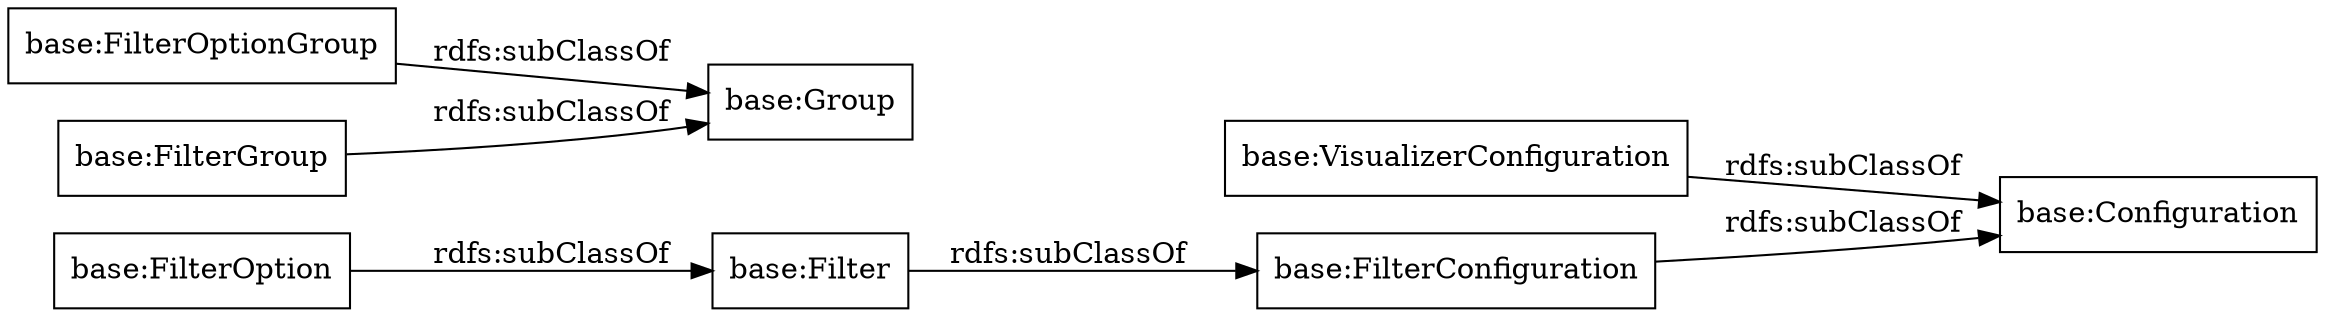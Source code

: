 digraph ar2dtool_diagram { 
rankdir=LR;
size="1000"
node [shape = rectangle, color="black"]; "base:VisualizerConfiguration" "base:Group" "base:FilterOptionGroup" "base:FilterOption" "base:FilterGroup" "base:FilterConfiguration" "base:Filter" "base:Configuration" ; /*classes style*/
	"base:FilterOptionGroup" -> "base:Group" [ label = "rdfs:subClassOf" ];
	"base:FilterGroup" -> "base:Group" [ label = "rdfs:subClassOf" ];
	"base:VisualizerConfiguration" -> "base:Configuration" [ label = "rdfs:subClassOf" ];
	"base:FilterConfiguration" -> "base:Configuration" [ label = "rdfs:subClassOf" ];
	"base:FilterOption" -> "base:Filter" [ label = "rdfs:subClassOf" ];
	"base:Filter" -> "base:FilterConfiguration" [ label = "rdfs:subClassOf" ];

}
